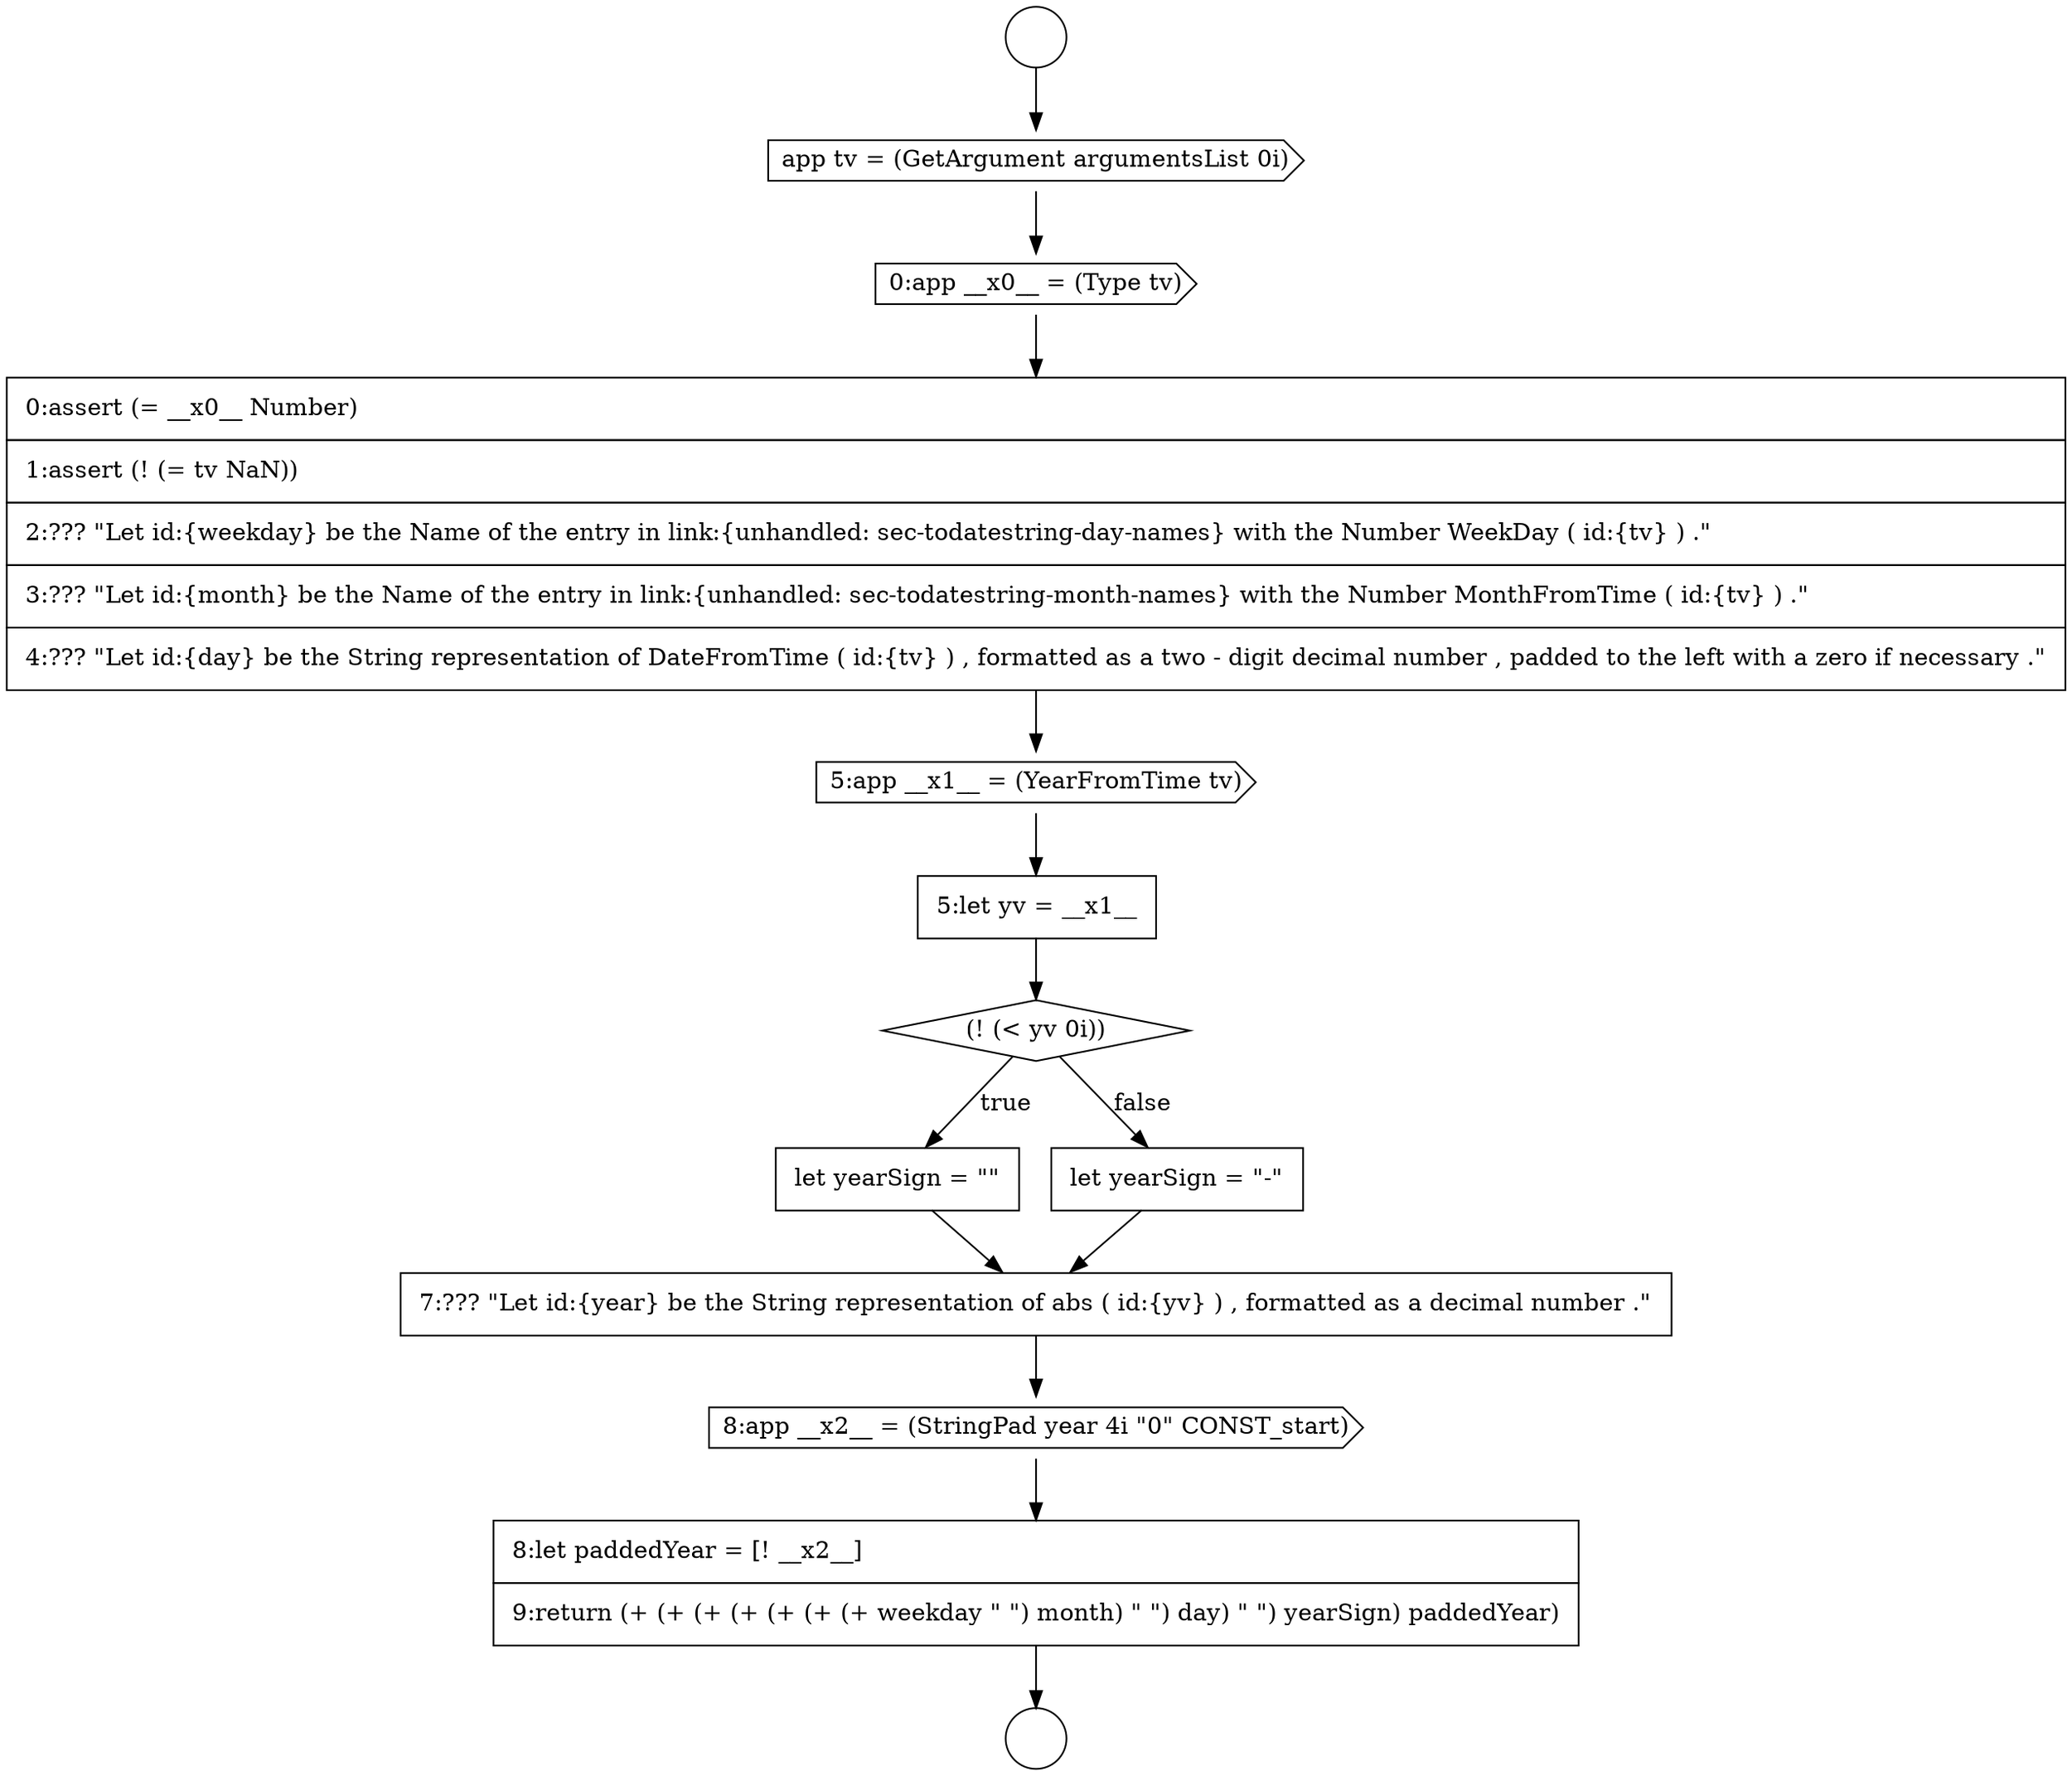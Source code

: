digraph {
  node13815 [shape=circle label=" " color="black" fillcolor="white" style=filled]
  node13826 [shape=none, margin=0, label=<<font color="black">
    <table border="0" cellborder="1" cellspacing="0" cellpadding="10">
      <tr><td align="left">8:let paddedYear = [! __x2__]</td></tr>
      <tr><td align="left">9:return (+ (+ (+ (+ (+ (+ (+ weekday &quot; &quot;) month) &quot; &quot;) day) &quot; &quot;) yearSign) paddedYear)</td></tr>
    </table>
  </font>> color="black" fillcolor="white" style=filled]
  node13818 [shape=none, margin=0, label=<<font color="black">
    <table border="0" cellborder="1" cellspacing="0" cellpadding="10">
      <tr><td align="left">0:assert (= __x0__ Number)</td></tr>
      <tr><td align="left">1:assert (! (= tv NaN))</td></tr>
      <tr><td align="left">2:??? &quot;Let id:{weekday} be the Name of the entry in link:{unhandled: sec-todatestring-day-names} with the Number WeekDay ( id:{tv} ) .&quot;</td></tr>
      <tr><td align="left">3:??? &quot;Let id:{month} be the Name of the entry in link:{unhandled: sec-todatestring-month-names} with the Number MonthFromTime ( id:{tv} ) .&quot;</td></tr>
      <tr><td align="left">4:??? &quot;Let id:{day} be the String representation of DateFromTime ( id:{tv} ) , formatted as a two - digit decimal number , padded to the left with a zero if necessary .&quot;</td></tr>
    </table>
  </font>> color="black" fillcolor="white" style=filled]
  node13814 [shape=circle label=" " color="black" fillcolor="white" style=filled]
  node13825 [shape=cds, label=<<font color="black">8:app __x2__ = (StringPad year 4i &quot;0&quot; CONST_start)</font>> color="black" fillcolor="white" style=filled]
  node13822 [shape=none, margin=0, label=<<font color="black">
    <table border="0" cellborder="1" cellspacing="0" cellpadding="10">
      <tr><td align="left">let yearSign = &quot;&quot;</td></tr>
    </table>
  </font>> color="black" fillcolor="white" style=filled]
  node13823 [shape=none, margin=0, label=<<font color="black">
    <table border="0" cellborder="1" cellspacing="0" cellpadding="10">
      <tr><td align="left">let yearSign = &quot;-&quot;</td></tr>
    </table>
  </font>> color="black" fillcolor="white" style=filled]
  node13816 [shape=cds, label=<<font color="black">app tv = (GetArgument argumentsList 0i)</font>> color="black" fillcolor="white" style=filled]
  node13819 [shape=cds, label=<<font color="black">5:app __x1__ = (YearFromTime tv)</font>> color="black" fillcolor="white" style=filled]
  node13824 [shape=none, margin=0, label=<<font color="black">
    <table border="0" cellborder="1" cellspacing="0" cellpadding="10">
      <tr><td align="left">7:??? &quot;Let id:{year} be the String representation of abs ( id:{yv} ) , formatted as a decimal number .&quot;</td></tr>
    </table>
  </font>> color="black" fillcolor="white" style=filled]
  node13817 [shape=cds, label=<<font color="black">0:app __x0__ = (Type tv)</font>> color="black" fillcolor="white" style=filled]
  node13821 [shape=diamond, label=<<font color="black">(! (&lt; yv 0i))</font>> color="black" fillcolor="white" style=filled]
  node13820 [shape=none, margin=0, label=<<font color="black">
    <table border="0" cellborder="1" cellspacing="0" cellpadding="10">
      <tr><td align="left">5:let yv = __x1__</td></tr>
    </table>
  </font>> color="black" fillcolor="white" style=filled]
  node13820 -> node13821 [ color="black"]
  node13824 -> node13825 [ color="black"]
  node13823 -> node13824 [ color="black"]
  node13821 -> node13822 [label=<<font color="black">true</font>> color="black"]
  node13821 -> node13823 [label=<<font color="black">false</font>> color="black"]
  node13826 -> node13815 [ color="black"]
  node13822 -> node13824 [ color="black"]
  node13818 -> node13819 [ color="black"]
  node13819 -> node13820 [ color="black"]
  node13816 -> node13817 [ color="black"]
  node13814 -> node13816 [ color="black"]
  node13825 -> node13826 [ color="black"]
  node13817 -> node13818 [ color="black"]
}
